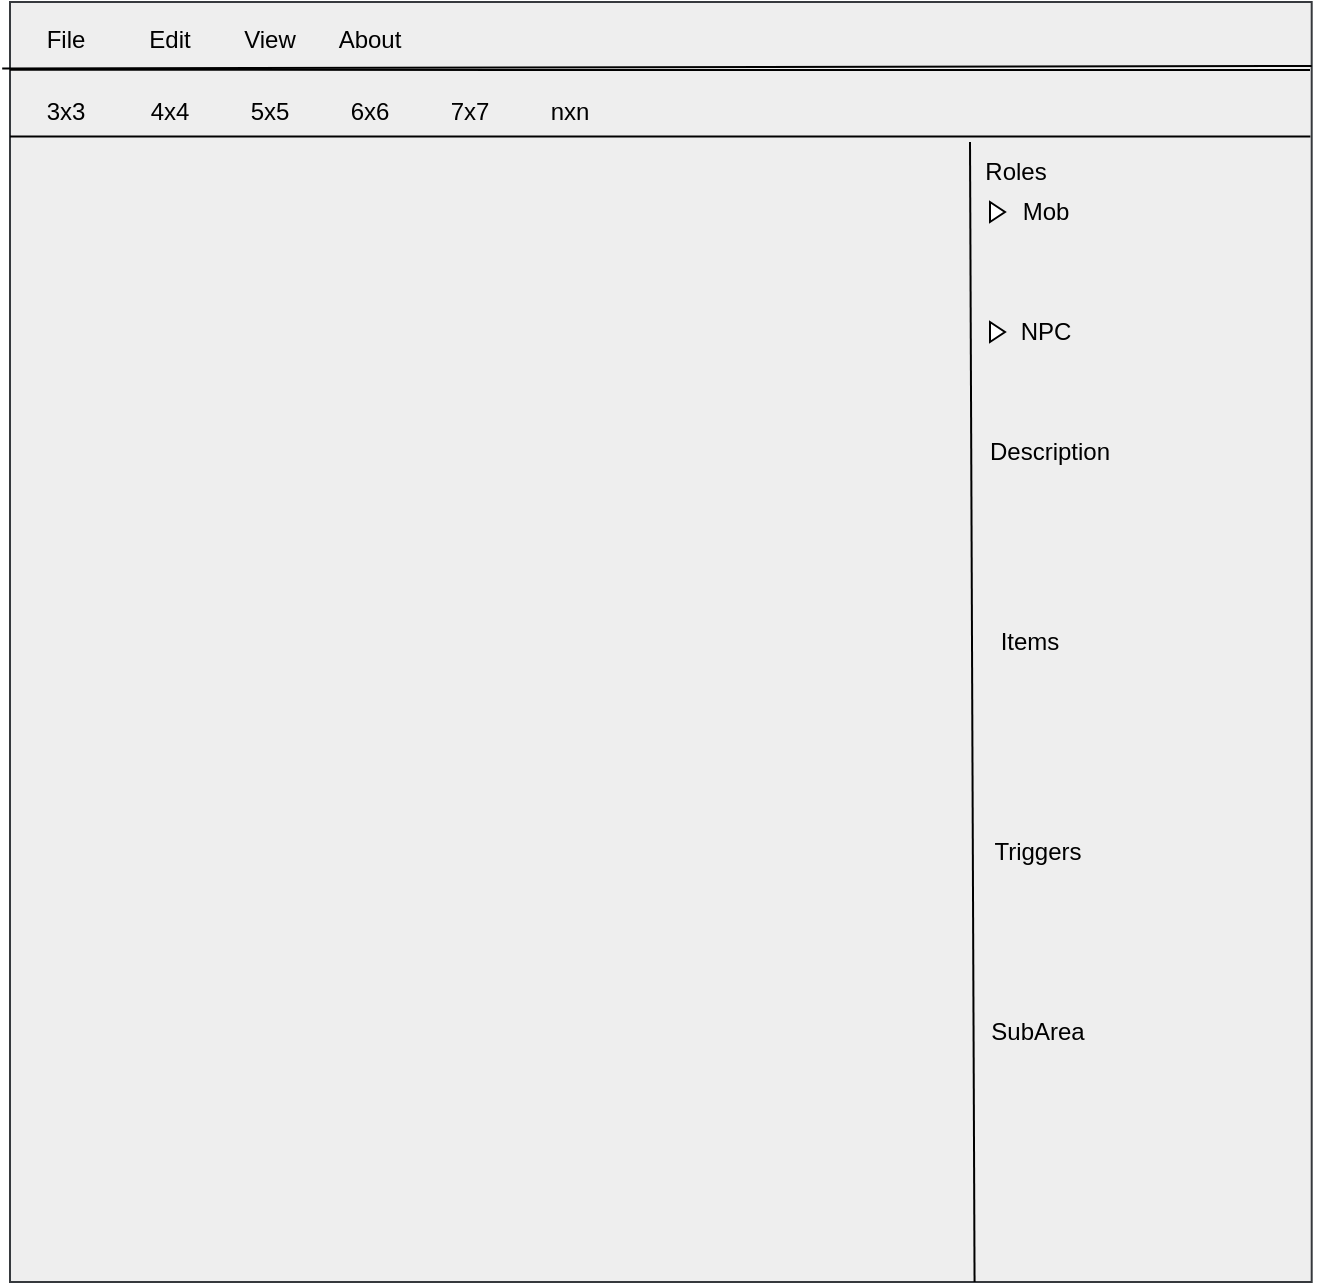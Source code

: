 <mxfile>
    <diagram id="pP4XYJahxfcbjPFqiPfE" name="Page-1">
        <mxGraphModel dx="1144" dy="690" grid="1" gridSize="10" guides="1" tooltips="1" connect="1" arrows="1" fold="1" page="1" pageScale="1" pageWidth="850" pageHeight="1100" background="#ffffff" math="0" shadow="0">
            <root>
                <mxCell id="0"/>
                <mxCell id="1" parent="0"/>
                <mxCell id="14" value="" style="rounded=0;whiteSpace=wrap;html=1;fillColor=#eeeeee;strokeColor=#36393d;" vertex="1" parent="1">
                    <mxGeometry x="70" y="40" width="650.85" height="640" as="geometry"/>
                </mxCell>
                <mxCell id="19" value="" style="endArrow=none;html=1;exitX=-0.006;exitY=0.052;exitDx=0;exitDy=0;exitPerimeter=0;entryX=1;entryY=0.05;entryDx=0;entryDy=0;entryPerimeter=0;" edge="1" parent="1" source="14" target="14">
                    <mxGeometry width="50" height="50" relative="1" as="geometry">
                        <mxPoint x="400" y="380" as="sourcePoint"/>
                        <mxPoint x="450" y="330" as="targetPoint"/>
                    </mxGeometry>
                </mxCell>
                <mxCell id="22" value="" style="endArrow=none;html=1;exitX=0;exitY=0.053;exitDx=0;exitDy=0;strokeColor=#000000;exitPerimeter=0;" edge="1" parent="1" source="14">
                    <mxGeometry width="50" height="50" relative="1" as="geometry">
                        <mxPoint x="760" y="240" as="sourcePoint"/>
                        <mxPoint x="720" y="74" as="targetPoint"/>
                    </mxGeometry>
                </mxCell>
                <mxCell id="23" value="File" style="text;html=1;strokeColor=none;fillColor=none;align=center;verticalAlign=middle;whiteSpace=wrap;rounded=0;fontColor=#000000;" vertex="1" parent="1">
                    <mxGeometry x="68" y="44" width="60" height="30" as="geometry"/>
                </mxCell>
                <mxCell id="24" value="Edit" style="text;html=1;strokeColor=none;fillColor=none;align=center;verticalAlign=middle;whiteSpace=wrap;rounded=0;fontColor=#000000;" vertex="1" parent="1">
                    <mxGeometry x="120" y="44" width="60" height="30" as="geometry"/>
                </mxCell>
                <mxCell id="25" value="View" style="text;html=1;strokeColor=none;fillColor=none;align=center;verticalAlign=middle;whiteSpace=wrap;rounded=0;fontColor=#000000;" vertex="1" parent="1">
                    <mxGeometry x="170" y="44" width="60" height="30" as="geometry"/>
                </mxCell>
                <mxCell id="26" value="About" style="text;html=1;strokeColor=none;fillColor=none;align=center;verticalAlign=middle;whiteSpace=wrap;rounded=0;fontColor=#000000;" vertex="1" parent="1">
                    <mxGeometry x="220" y="44" width="60" height="30" as="geometry"/>
                </mxCell>
                <mxCell id="27" value="" style="endArrow=none;html=1;exitX=0;exitY=0.105;exitDx=0;exitDy=0;strokeColor=#000000;exitPerimeter=0;entryX=0.999;entryY=0.105;entryDx=0;entryDy=0;entryPerimeter=0;" edge="1" parent="1" source="14" target="14">
                    <mxGeometry width="50" height="50" relative="1" as="geometry">
                        <mxPoint x="80" y="83.92" as="sourcePoint"/>
                        <mxPoint x="730" y="84" as="targetPoint"/>
                    </mxGeometry>
                </mxCell>
                <mxCell id="28" value="3x3" style="text;html=1;strokeColor=none;fillColor=none;align=center;verticalAlign=middle;whiteSpace=wrap;rounded=0;fontColor=#000000;" vertex="1" parent="1">
                    <mxGeometry x="68" y="80" width="60" height="30" as="geometry"/>
                </mxCell>
                <mxCell id="29" value="4x4" style="text;html=1;strokeColor=none;fillColor=none;align=center;verticalAlign=middle;whiteSpace=wrap;rounded=0;fontColor=#000000;" vertex="1" parent="1">
                    <mxGeometry x="120" y="80" width="60" height="30" as="geometry"/>
                </mxCell>
                <mxCell id="30" value="5x5" style="text;html=1;strokeColor=none;fillColor=none;align=center;verticalAlign=middle;whiteSpace=wrap;rounded=0;fontColor=#000000;" vertex="1" parent="1">
                    <mxGeometry x="170" y="80" width="60" height="30" as="geometry"/>
                </mxCell>
                <mxCell id="31" value="6x6" style="text;html=1;strokeColor=none;fillColor=none;align=center;verticalAlign=middle;whiteSpace=wrap;rounded=0;fontColor=#000000;" vertex="1" parent="1">
                    <mxGeometry x="220" y="80" width="60" height="30" as="geometry"/>
                </mxCell>
                <mxCell id="32" value="7x7" style="text;html=1;strokeColor=none;fillColor=none;align=center;verticalAlign=middle;whiteSpace=wrap;rounded=0;fontColor=#000000;" vertex="1" parent="1">
                    <mxGeometry x="270" y="80" width="60" height="30" as="geometry"/>
                </mxCell>
                <mxCell id="33" value="nxn" style="text;html=1;strokeColor=none;fillColor=none;align=center;verticalAlign=middle;whiteSpace=wrap;rounded=0;fontColor=#000000;" vertex="1" parent="1">
                    <mxGeometry x="320" y="80" width="60" height="30" as="geometry"/>
                </mxCell>
                <mxCell id="35" value="" style="endArrow=none;html=1;strokeColor=#000000;entryX=0.741;entryY=1;entryDx=0;entryDy=0;entryPerimeter=0;" edge="1" parent="1" target="14">
                    <mxGeometry width="50" height="50" relative="1" as="geometry">
                        <mxPoint x="550" y="110" as="sourcePoint"/>
                        <mxPoint x="195" y="691" as="targetPoint"/>
                    </mxGeometry>
                </mxCell>
                <mxCell id="36" value="Roles" style="text;html=1;strokeColor=none;fillColor=none;align=center;verticalAlign=middle;whiteSpace=wrap;rounded=0;fontColor=#000000;" vertex="1" parent="1">
                    <mxGeometry x="543" y="110" width="60" height="30" as="geometry"/>
                </mxCell>
                <mxCell id="37" value="" style="triangle;whiteSpace=wrap;html=1;fontColor=#000000;" vertex="1" parent="1">
                    <mxGeometry x="560" y="140" width="7.5" height="10" as="geometry"/>
                </mxCell>
                <mxCell id="38" value="Mob" style="text;html=1;strokeColor=none;fillColor=none;align=center;verticalAlign=middle;whiteSpace=wrap;rounded=0;fontColor=#000000;" vertex="1" parent="1">
                    <mxGeometry x="568" y="130" width="40" height="30" as="geometry"/>
                </mxCell>
                <mxCell id="39" value="" style="triangle;whiteSpace=wrap;html=1;fontColor=#000000;" vertex="1" parent="1">
                    <mxGeometry x="560" y="200" width="7.5" height="10" as="geometry"/>
                </mxCell>
                <mxCell id="40" value="NPC" style="text;html=1;strokeColor=none;fillColor=none;align=center;verticalAlign=middle;whiteSpace=wrap;rounded=0;fontColor=#000000;" vertex="1" parent="1">
                    <mxGeometry x="568" y="190" width="40" height="30" as="geometry"/>
                </mxCell>
                <mxCell id="41" value="Description" style="text;html=1;strokeColor=none;fillColor=none;align=center;verticalAlign=middle;whiteSpace=wrap;rounded=0;fontColor=#000000;" vertex="1" parent="1">
                    <mxGeometry x="560" y="250" width="60" height="30" as="geometry"/>
                </mxCell>
                <mxCell id="42" value="Items" style="text;html=1;strokeColor=none;fillColor=none;align=center;verticalAlign=middle;whiteSpace=wrap;rounded=0;fontColor=#000000;" vertex="1" parent="1">
                    <mxGeometry x="550" y="345" width="60" height="30" as="geometry"/>
                </mxCell>
                <mxCell id="43" value="Triggers" style="text;html=1;strokeColor=none;fillColor=none;align=center;verticalAlign=middle;whiteSpace=wrap;rounded=0;fontColor=#000000;" vertex="1" parent="1">
                    <mxGeometry x="554" y="450" width="60" height="30" as="geometry"/>
                </mxCell>
                <mxCell id="44" value="SubArea" style="text;html=1;strokeColor=none;fillColor=none;align=center;verticalAlign=middle;whiteSpace=wrap;rounded=0;fontColor=#000000;" vertex="1" parent="1">
                    <mxGeometry x="554" y="540" width="60" height="30" as="geometry"/>
                </mxCell>
            </root>
        </mxGraphModel>
    </diagram>
</mxfile>